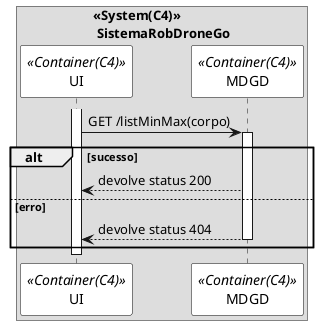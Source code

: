 @startuml vp2

skinparam sequence {
ParticipantBorderColor black
ParticipantBackgroundColor white
}

box "<<System(C4)>>\n SistemaRobDroneGo"
participant UI as ui <<Container(C4)>>
participant MDGD as mdl <<Container(C4)>>
activate ui
ui -> mdl: GET /listMinMax(corpo)
activate mdl
alt sucesso
mdl --> ui: devolve status 200
else erro
mdl --> ui: devolve status 404
deactivate mdl
end 
deactivate ui

end box

@enduml